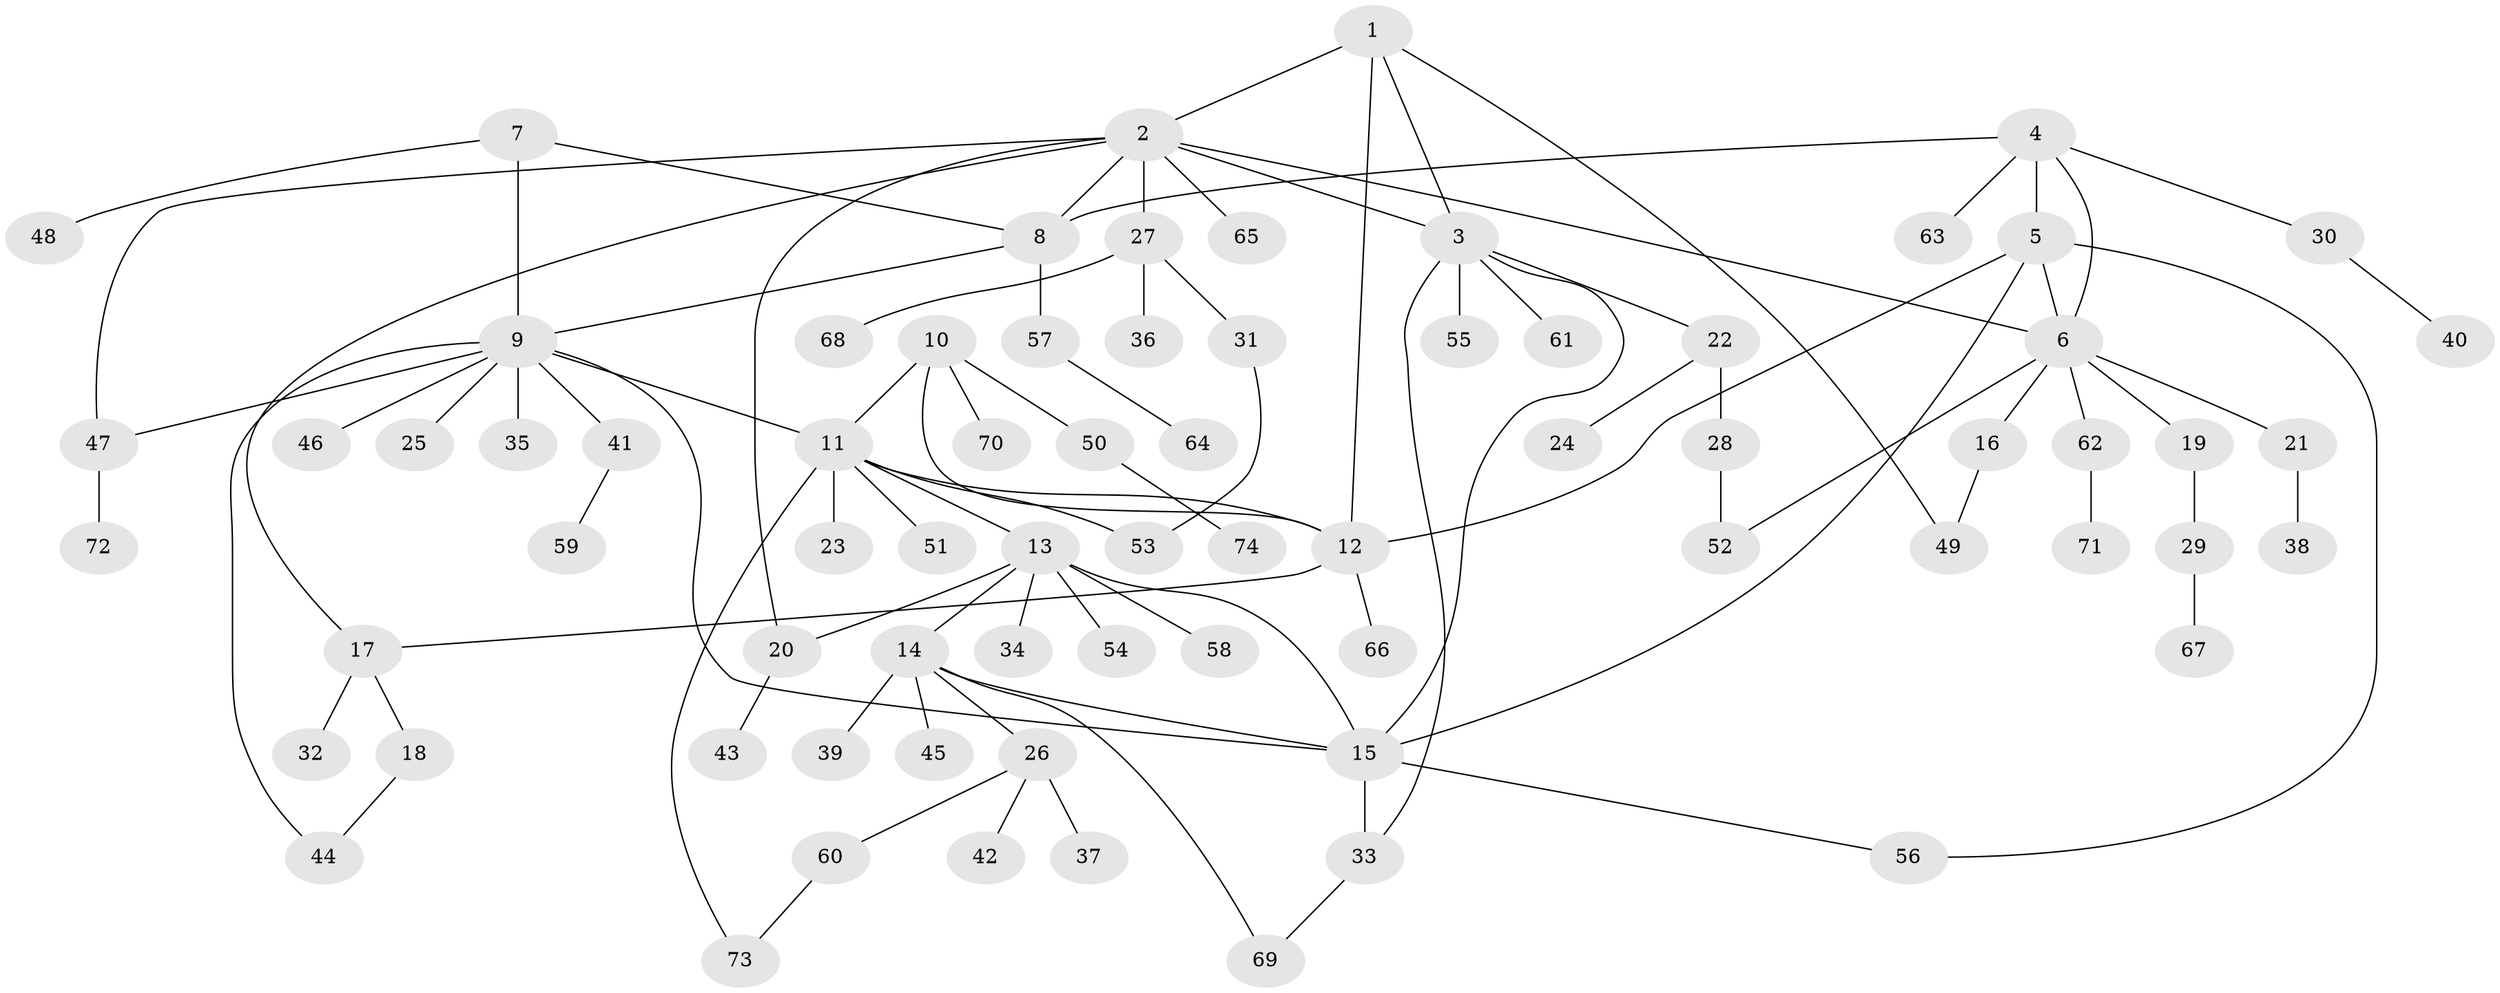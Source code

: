 // coarse degree distribution, {1: 0.41304347826086957, 3: 0.06521739130434782, 4: 0.10869565217391304, 6: 0.043478260869565216, 5: 0.08695652173913043, 2: 0.1956521739130435, 9: 0.021739130434782608, 7: 0.021739130434782608, 8: 0.043478260869565216}
// Generated by graph-tools (version 1.1) at 2025/37/03/04/25 23:37:33]
// undirected, 74 vertices, 95 edges
graph export_dot {
  node [color=gray90,style=filled];
  1;
  2;
  3;
  4;
  5;
  6;
  7;
  8;
  9;
  10;
  11;
  12;
  13;
  14;
  15;
  16;
  17;
  18;
  19;
  20;
  21;
  22;
  23;
  24;
  25;
  26;
  27;
  28;
  29;
  30;
  31;
  32;
  33;
  34;
  35;
  36;
  37;
  38;
  39;
  40;
  41;
  42;
  43;
  44;
  45;
  46;
  47;
  48;
  49;
  50;
  51;
  52;
  53;
  54;
  55;
  56;
  57;
  58;
  59;
  60;
  61;
  62;
  63;
  64;
  65;
  66;
  67;
  68;
  69;
  70;
  71;
  72;
  73;
  74;
  1 -- 2;
  1 -- 3;
  1 -- 12;
  1 -- 49;
  2 -- 3;
  2 -- 6;
  2 -- 8;
  2 -- 17;
  2 -- 20;
  2 -- 27;
  2 -- 47;
  2 -- 65;
  3 -- 15;
  3 -- 22;
  3 -- 33;
  3 -- 55;
  3 -- 61;
  4 -- 5;
  4 -- 6;
  4 -- 8;
  4 -- 30;
  4 -- 63;
  5 -- 6;
  5 -- 12;
  5 -- 15;
  5 -- 56;
  6 -- 16;
  6 -- 19;
  6 -- 21;
  6 -- 52;
  6 -- 62;
  7 -- 8;
  7 -- 9;
  7 -- 48;
  8 -- 9;
  8 -- 57;
  9 -- 11;
  9 -- 15;
  9 -- 25;
  9 -- 35;
  9 -- 41;
  9 -- 44;
  9 -- 46;
  9 -- 47;
  10 -- 11;
  10 -- 12;
  10 -- 50;
  10 -- 70;
  11 -- 12;
  11 -- 13;
  11 -- 23;
  11 -- 51;
  11 -- 53;
  11 -- 73;
  12 -- 17;
  12 -- 66;
  13 -- 14;
  13 -- 15;
  13 -- 20;
  13 -- 34;
  13 -- 54;
  13 -- 58;
  14 -- 15;
  14 -- 26;
  14 -- 39;
  14 -- 45;
  14 -- 69;
  15 -- 33;
  15 -- 56;
  16 -- 49;
  17 -- 18;
  17 -- 32;
  18 -- 44;
  19 -- 29;
  20 -- 43;
  21 -- 38;
  22 -- 24;
  22 -- 28;
  26 -- 37;
  26 -- 42;
  26 -- 60;
  27 -- 31;
  27 -- 36;
  27 -- 68;
  28 -- 52;
  29 -- 67;
  30 -- 40;
  31 -- 53;
  33 -- 69;
  41 -- 59;
  47 -- 72;
  50 -- 74;
  57 -- 64;
  60 -- 73;
  62 -- 71;
}
